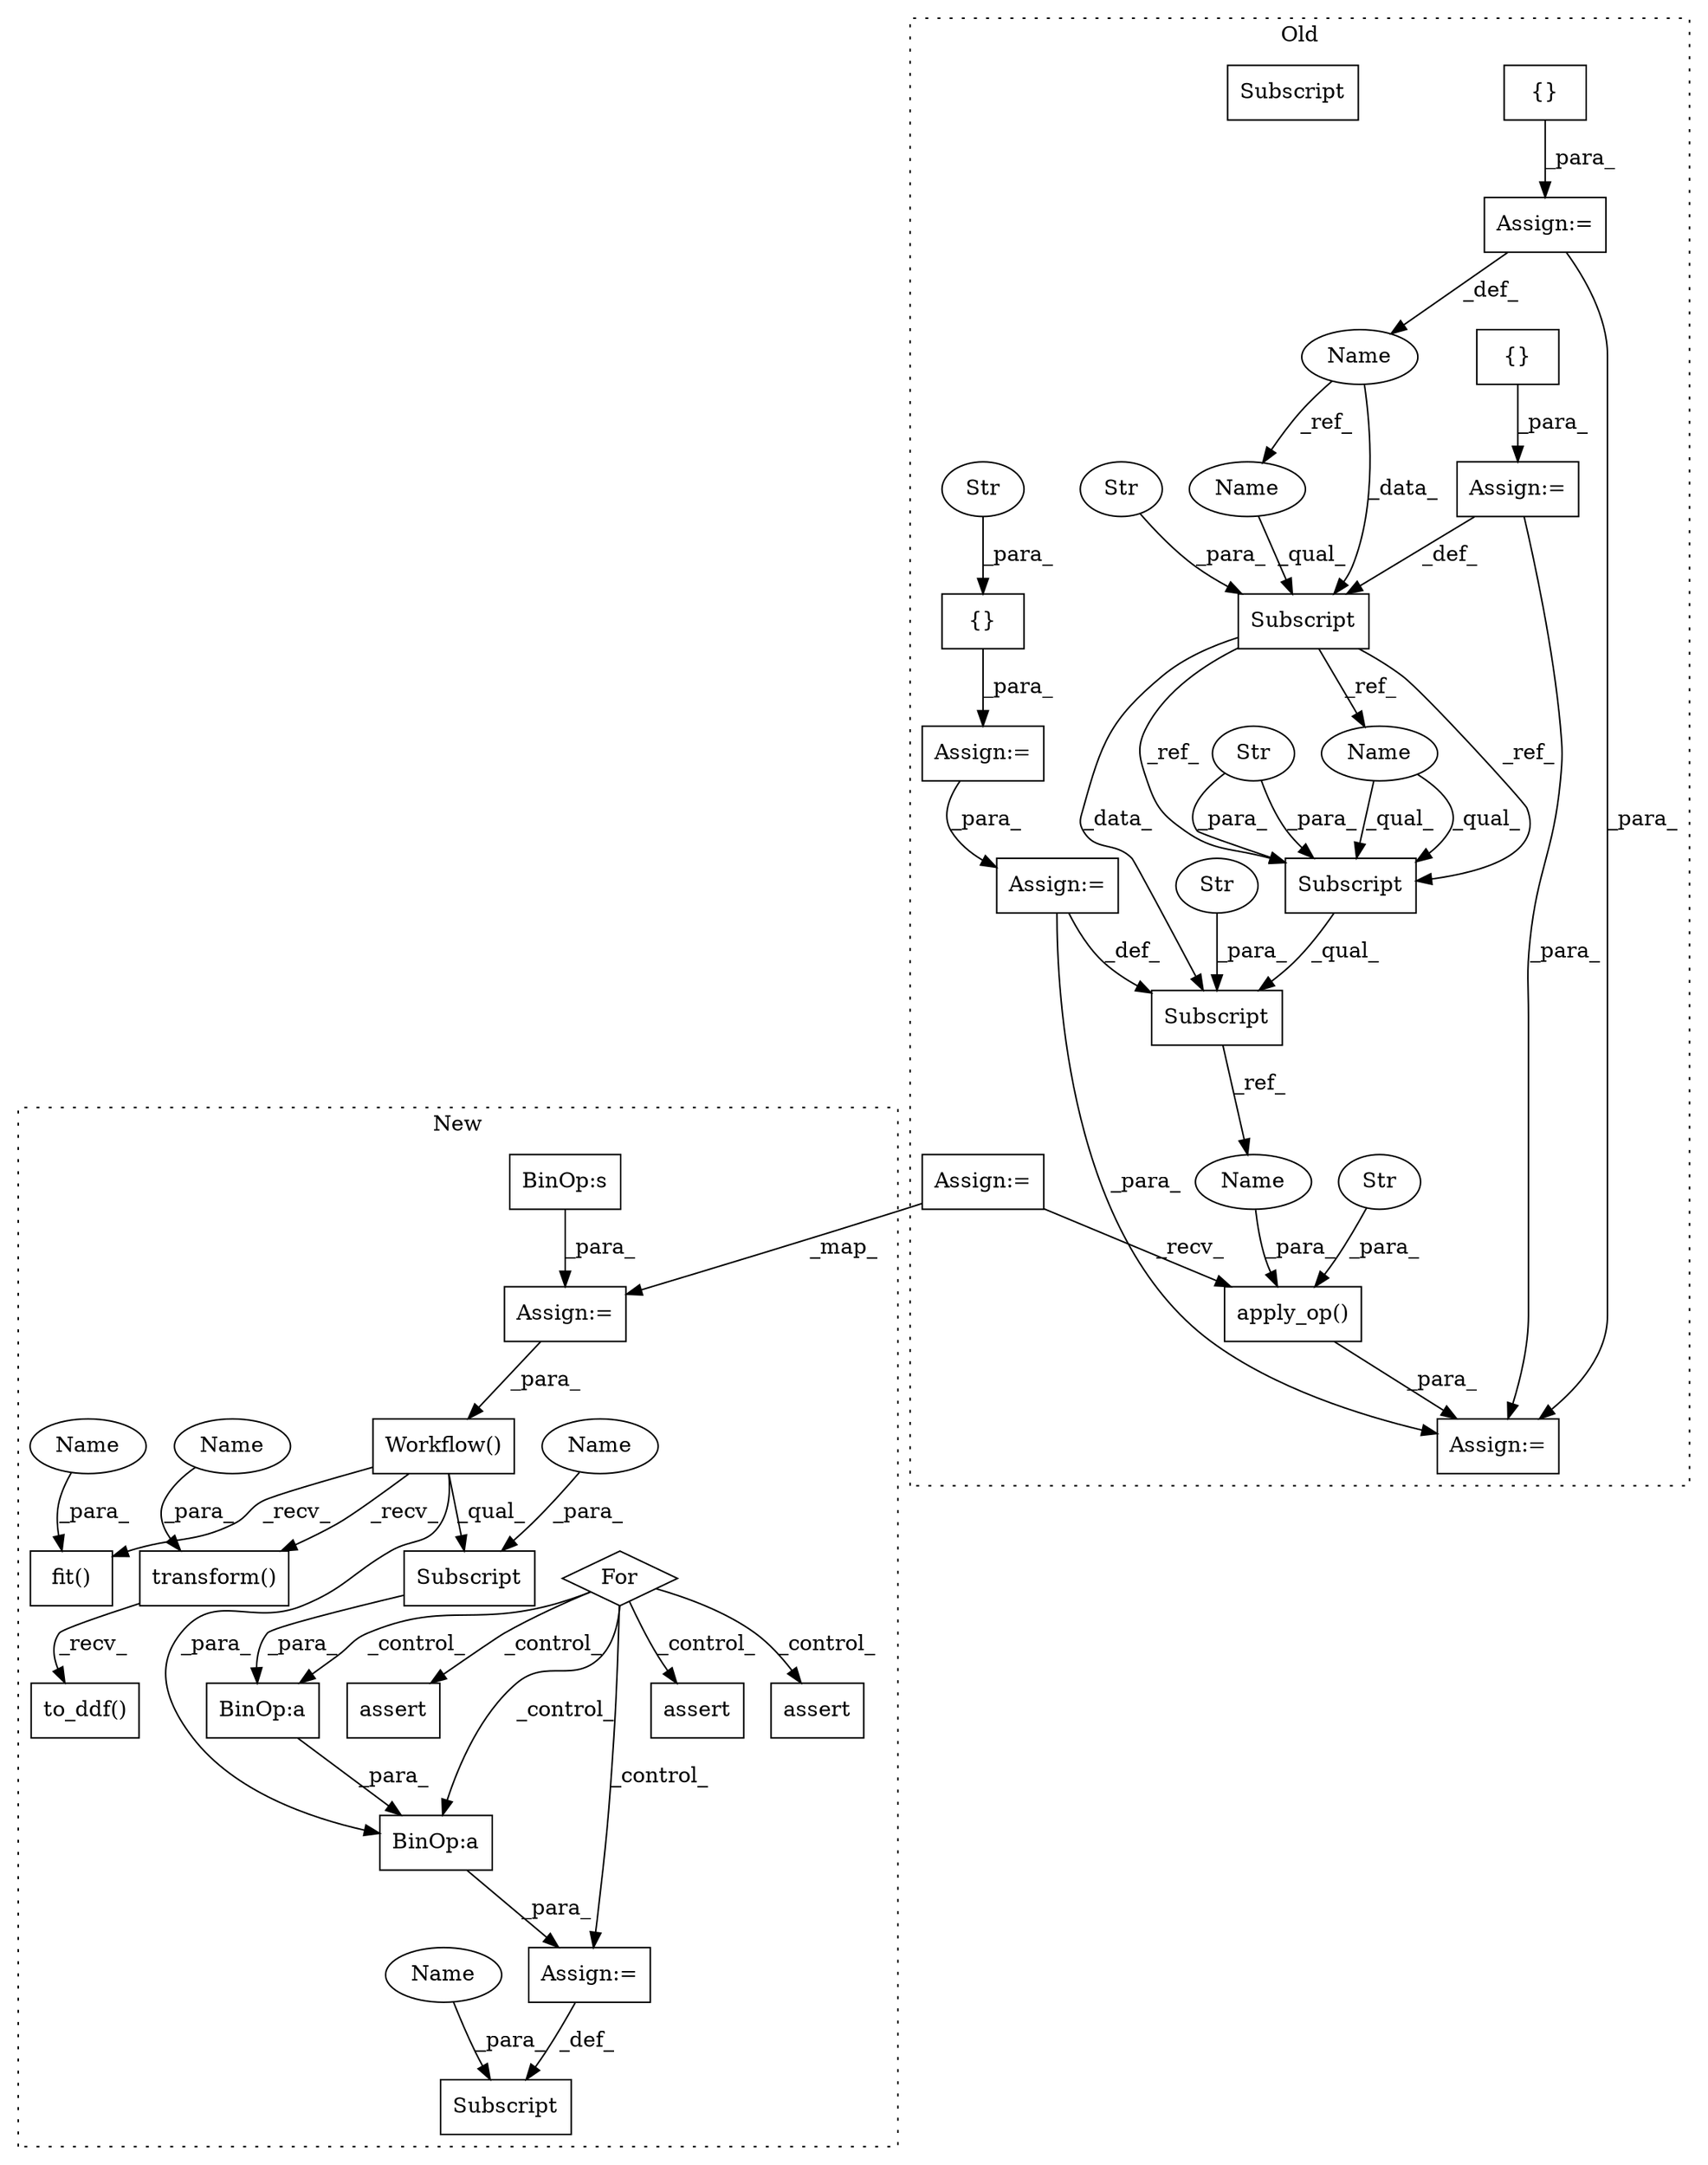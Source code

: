 digraph G {
subgraph cluster0 {
1 [label="apply_op()" a="75" s="18766,18807" l="12,32" shape="box"];
3 [label="Str" a="66" s="18795" l="12" shape="ellipse"];
4 [label="{}" a="95" s="18697,18698" l="2,1" shape="box"];
5 [label="Subscript" a="63" s="18704,0" l="33,0" shape="box"];
6 [label="Str" a="66" s="18730" l="6" shape="ellipse"];
7 [label="Subscript" a="63" s="18669,0" l="25,0" shape="box"];
8 [label="Str" a="66" s="18681" l="12" shape="ellipse"];
9 [label="Name" a="87" s="18648" l="11" shape="ellipse"];
10 [label="{}" a="95" s="18662,18663" l="2,1" shape="box"];
11 [label="Subscript" a="63" s="18704,0" l="25,0" shape="box"];
12 [label="Str" a="66" s="18716" l="12" shape="ellipse"];
13 [label="Assign:=" a="68" s="18763" l="3" shape="box"];
14 [label="Assign:=" a="68" s="18694" l="3" shape="box"];
18 [label="{}" a="59" s="18312,18321" l="1,0" shape="box"];
20 [label="Str" a="66" s="18318" l="3" shape="ellipse"];
22 [label="Assign:=" a="68" s="18618" l="3" shape="box"];
32 [label="Assign:=" a="68" s="18309" l="3" shape="box"];
33 [label="Assign:=" a="68" s="18737" l="3" shape="box"];
34 [label="Assign:=" a="68" s="18659" l="3" shape="box"];
37 [label="Name" a="87" s="18782" l="11" shape="ellipse"];
40 [label="Subscript" a="63" s="18704,0" l="25,0" shape="box"];
41 [label="Name" a="87" s="18704" l="11" shape="ellipse"];
42 [label="Name" a="87" s="18669" l="11" shape="ellipse"];
label = "Old";
style="dotted";
}
subgraph cluster1 {
2 [label="Subscript" a="63" s="1785,0" l="7,0" shape="box"];
15 [label="Assign:=" a="68" s="1792" l="3" shape="box"];
16 [label="BinOp:a" a="82" s="1803" l="3" shape="box"];
17 [label="BinOp:a" a="82" s="1842" l="3" shape="box"];
19 [label="Subscript" a="63" s="1806,0" l="35,0" shape="box"];
21 [label="For" a="107" s="1524,1545" l="4,10" shape="diamond"];
23 [label="Assign:=" a="68" s="1342" l="3" shape="box"];
24 [label="to_ddf()" a="75" s="1472" l="37" shape="box"];
25 [label="BinOp:s" a="82" s="1355" l="4" shape="box"];
26 [label="assert" a="65" s="1702" l="7" shape="box"];
27 [label="Workflow()" a="75" s="1397,1429" l="19,1" shape="box"];
28 [label="assert" a="65" s="1587" l="7" shape="box"];
29 [label="transform()" a="75" s="1472,1499" l="20,1" shape="box"];
30 [label="fit()" a="75" s="1435,1456" l="14,1" shape="box"];
31 [label="assert" a="65" s="1951" l="7" shape="box"];
35 [label="Name" a="87" s="1492" l="7" shape="ellipse"];
36 [label="Name" a="87" s="1449" l="7" shape="ellipse"];
38 [label="Name" a="87" s="1837" l="3" shape="ellipse"];
39 [label="Name" a="87" s="1788" l="3" shape="ellipse"];
label = "New";
style="dotted";
}
1 -> 13 [label="_para_"];
3 -> 1 [label="_para_"];
4 -> 14 [label="_para_"];
5 -> 37 [label="_ref_"];
6 -> 5 [label="_para_"];
7 -> 40 [label="_ref_"];
7 -> 40 [label="_ref_"];
7 -> 41 [label="_ref_"];
7 -> 5 [label="_data_"];
8 -> 7 [label="_para_"];
9 -> 42 [label="_ref_"];
9 -> 7 [label="_data_"];
10 -> 34 [label="_para_"];
12 -> 40 [label="_para_"];
12 -> 40 [label="_para_"];
14 -> 13 [label="_para_"];
14 -> 7 [label="_def_"];
15 -> 2 [label="_def_"];
16 -> 17 [label="_para_"];
17 -> 15 [label="_para_"];
18 -> 32 [label="_para_"];
19 -> 16 [label="_para_"];
20 -> 18 [label="_para_"];
21 -> 15 [label="_control_"];
21 -> 17 [label="_control_"];
21 -> 16 [label="_control_"];
21 -> 28 [label="_control_"];
21 -> 26 [label="_control_"];
21 -> 31 [label="_control_"];
22 -> 1 [label="_recv_"];
22 -> 23 [label="_map_"];
23 -> 27 [label="_para_"];
25 -> 23 [label="_para_"];
27 -> 29 [label="_recv_"];
27 -> 17 [label="_para_"];
27 -> 19 [label="_qual_"];
27 -> 30 [label="_recv_"];
29 -> 24 [label="_recv_"];
32 -> 33 [label="_para_"];
33 -> 13 [label="_para_"];
33 -> 5 [label="_def_"];
34 -> 13 [label="_para_"];
34 -> 9 [label="_def_"];
35 -> 29 [label="_para_"];
36 -> 30 [label="_para_"];
37 -> 1 [label="_para_"];
38 -> 19 [label="_para_"];
39 -> 2 [label="_para_"];
40 -> 5 [label="_qual_"];
41 -> 40 [label="_qual_"];
41 -> 40 [label="_qual_"];
42 -> 7 [label="_qual_"];
}